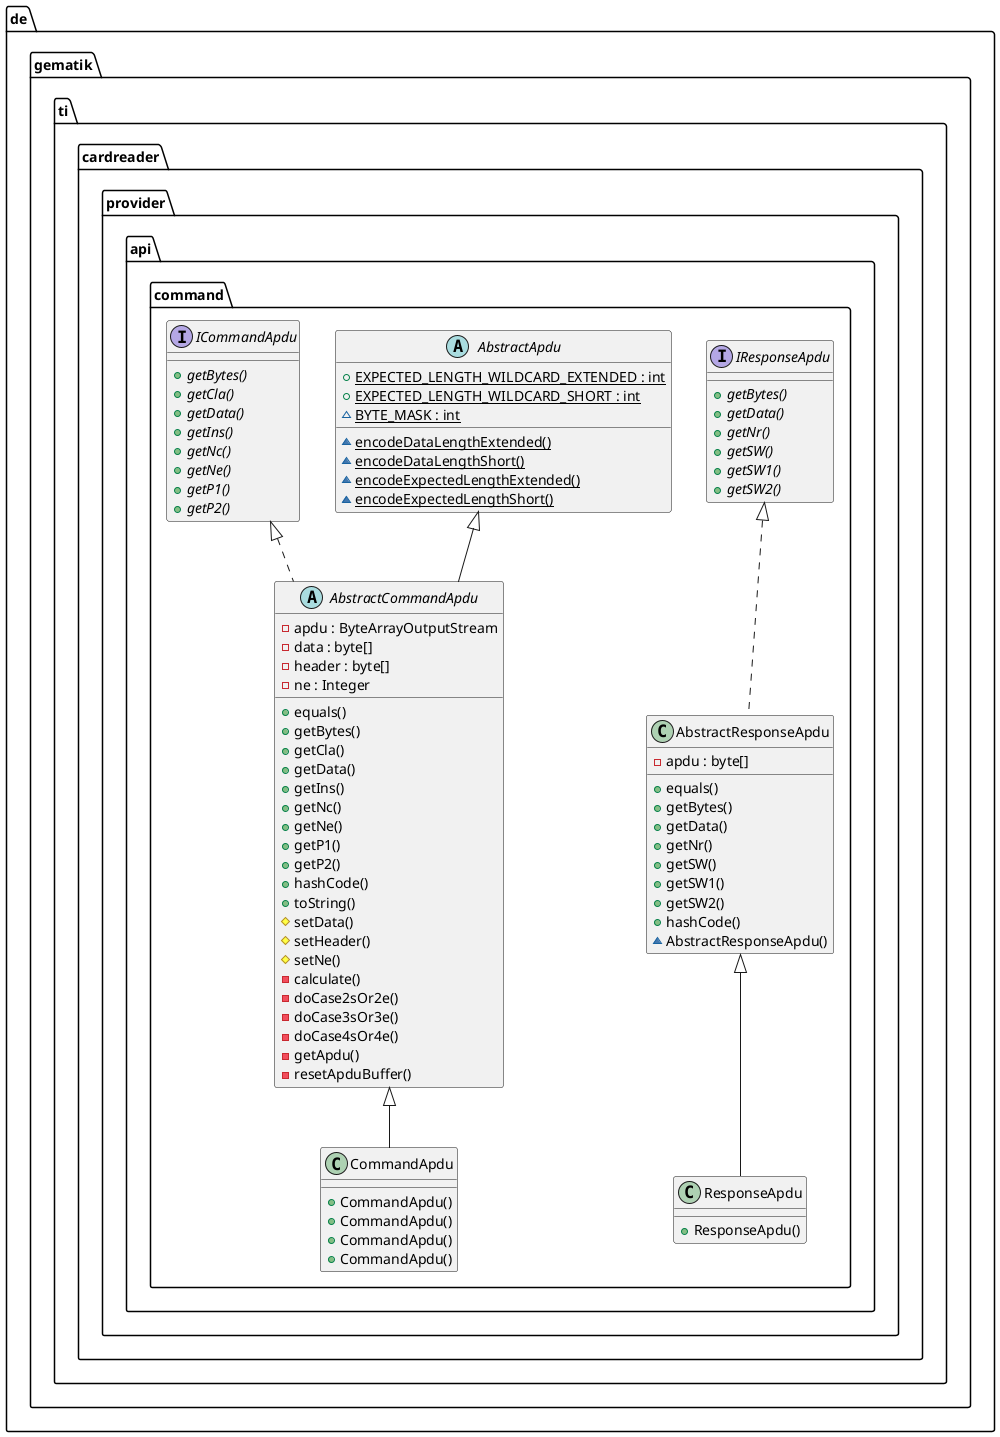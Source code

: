 @startuml



  namespace de.gematik.ti.cardreader.provider.api {
    namespace command {
      abstract class de.gematik.ti.cardreader.provider.api.command.AbstractApdu {
          {static} + EXPECTED_LENGTH_WILDCARD_EXTENDED : int
          {static} + EXPECTED_LENGTH_WILDCARD_SHORT : int
          {static} ~ BYTE_MASK : int
          {static} ~ encodeDataLengthExtended()
          {static} ~ encodeDataLengthShort()
          {static} ~ encodeExpectedLengthExtended()
          {static} ~ encodeExpectedLengthShort()
      }
    }
  }
  

  namespace de.gematik.ti.cardreader.provider.api {
    namespace command {
      abstract class de.gematik.ti.cardreader.provider.api.command.AbstractCommandApdu {
          - apdu : ByteArrayOutputStream
          - data : byte[]
          - header : byte[]
          - ne : Integer
          + equals()
          + getBytes()
          + getCla()
          + getData()
          + getIns()
          + getNc()
          + getNe()
          + getP1()
          + getP2()
          + hashCode()
          + toString()
          # setData()
          # setHeader()
          # setNe()
          - calculate()
          - doCase2sOr2e()
          - doCase3sOr3e()
          - doCase4sOr4e()
          - getApdu()
          - resetApduBuffer()
      }
    }
  }
  

  namespace de.gematik.ti.cardreader.provider.api {
    namespace command {
      class de.gematik.ti.cardreader.provider.api.command.AbstractResponseApdu {
          - apdu : byte[]
          + equals()
          + getBytes()
          + getData()
          + getNr()
          + getSW()
          + getSW1()
          + getSW2()
          + hashCode()
          ~ AbstractResponseApdu()
      }
    }
  }
  

  namespace de.gematik.ti.cardreader.provider.api {
    namespace command {
      class de.gematik.ti.cardreader.provider.api.command.CommandApdu {
          + CommandApdu()
          + CommandApdu()
          + CommandApdu()
          + CommandApdu()
      }
    }
  }
  

  namespace de.gematik.ti.cardreader.provider.api {
    namespace command {
      interface de.gematik.ti.cardreader.provider.api.command.ICommandApdu {
          {abstract} + getBytes()
          {abstract} + getCla()
          {abstract} + getData()
          {abstract} + getIns()
          {abstract} + getNc()
          {abstract} + getNe()
          {abstract} + getP1()
          {abstract} + getP2()
      }
    }
  }
  

  namespace de.gematik.ti.cardreader.provider.api {
    namespace command {
      interface de.gematik.ti.cardreader.provider.api.command.IResponseApdu {
          {abstract} + getBytes()
          {abstract} + getData()
          {abstract} + getNr()
          {abstract} + getSW()
          {abstract} + getSW1()
          {abstract} + getSW2()
      }
    }
  }
  

  namespace de.gematik.ti.cardreader.provider.api {
    namespace command {
      class de.gematik.ti.cardreader.provider.api.command.ResponseApdu {
          + ResponseApdu()
      }
    }
  }
  

  de.gematik.ti.cardreader.provider.api.command.AbstractCommandApdu .up.|> de.gematik.ti.cardreader.provider.api.command.ICommandApdu
  de.gematik.ti.cardreader.provider.api.command.AbstractCommandApdu -up-|> de.gematik.ti.cardreader.provider.api.command.AbstractApdu
  de.gematik.ti.cardreader.provider.api.command.AbstractResponseApdu .up.|> de.gematik.ti.cardreader.provider.api.command.IResponseApdu
  de.gematik.ti.cardreader.provider.api.command.CommandApdu -up-|> de.gematik.ti.cardreader.provider.api.command.AbstractCommandApdu
  de.gematik.ti.cardreader.provider.api.command.ResponseApdu -up-|> de.gematik.ti.cardreader.provider.api.command.AbstractResponseApdu









@enduml
